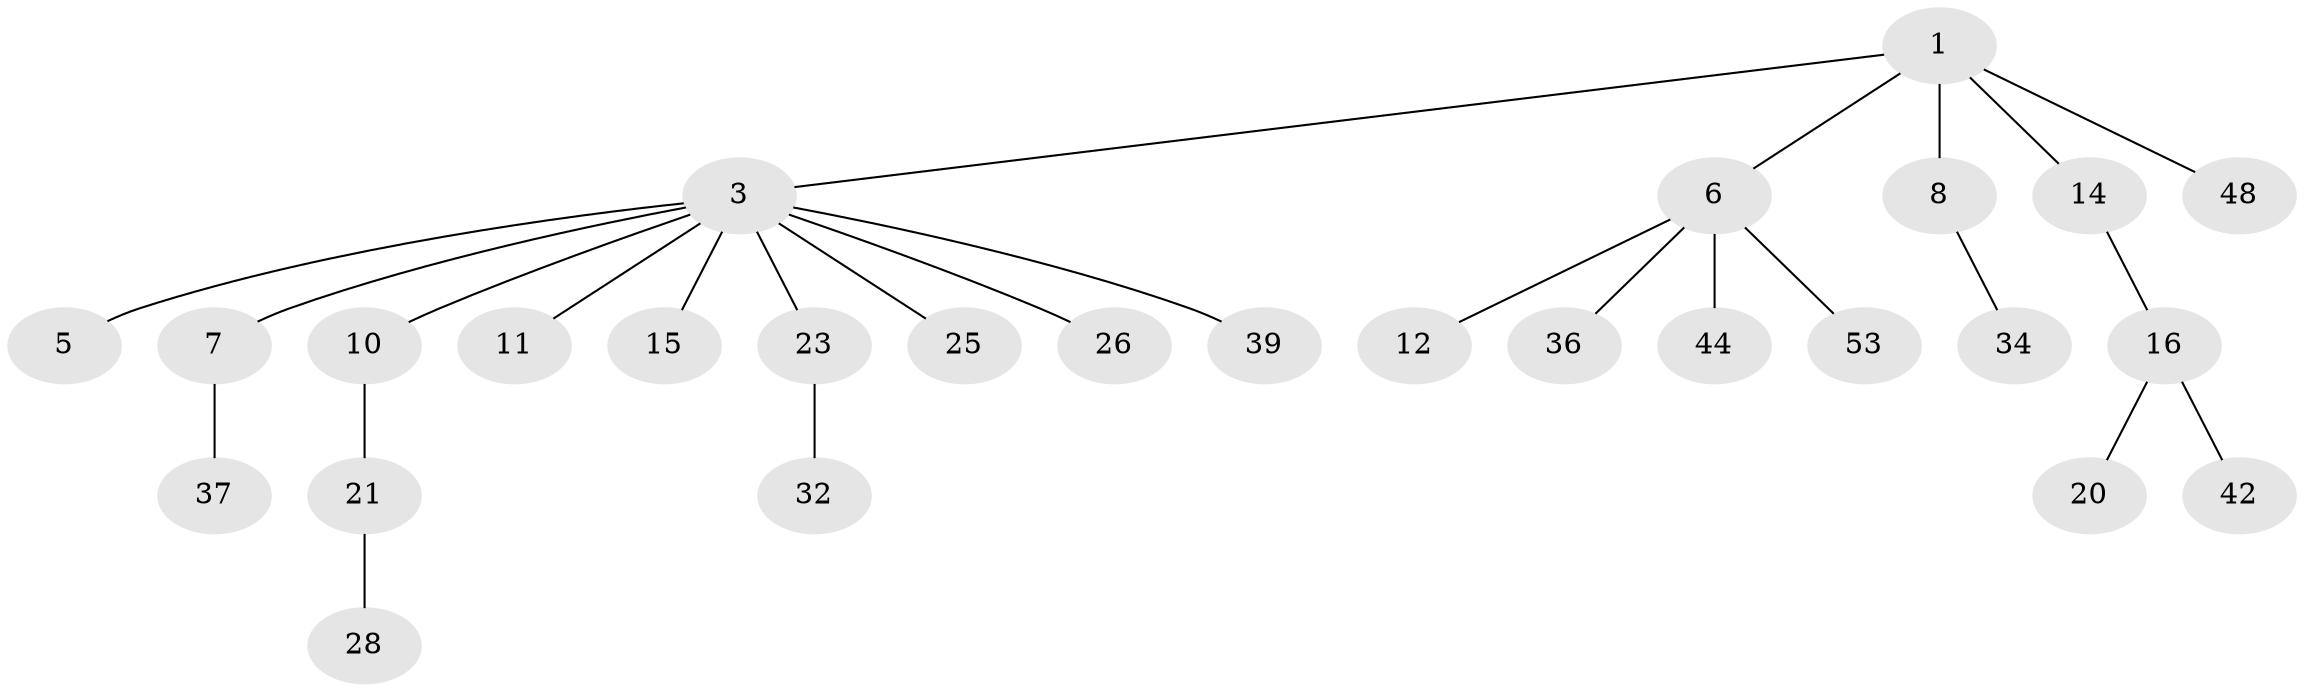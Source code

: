 // original degree distribution, {3: 0.18181818181818182, 4: 0.01818181818181818, 8: 0.01818181818181818, 7: 0.01818181818181818, 2: 0.23636363636363636, 5: 0.01818181818181818, 1: 0.509090909090909}
// Generated by graph-tools (version 1.1) at 2025/15/03/09/25 04:15:35]
// undirected, 27 vertices, 26 edges
graph export_dot {
graph [start="1"]
  node [color=gray90,style=filled];
  1 [super="+2"];
  3 [super="+4+40+54+47"];
  5 [super="+38"];
  6 [super="+18+31+51+9"];
  7 [super="+17"];
  8;
  10 [super="+19+13"];
  11;
  12;
  14 [super="+33"];
  15 [super="+35"];
  16;
  20 [super="+29+22"];
  21 [super="+24+52"];
  23 [super="+27+43"];
  25;
  26;
  28;
  32 [super="+41"];
  34;
  36;
  37;
  39;
  42;
  44;
  48;
  53;
  1 -- 6;
  1 -- 8;
  1 -- 48;
  1 -- 3;
  1 -- 14;
  3 -- 5;
  3 -- 23;
  3 -- 39;
  3 -- 26;
  3 -- 7;
  3 -- 25;
  3 -- 10;
  3 -- 11;
  3 -- 15;
  6 -- 44;
  6 -- 36;
  6 -- 53;
  6 -- 12;
  7 -- 37;
  8 -- 34;
  10 -- 21;
  14 -- 16;
  16 -- 20;
  16 -- 42;
  21 -- 28;
  23 -- 32;
}

